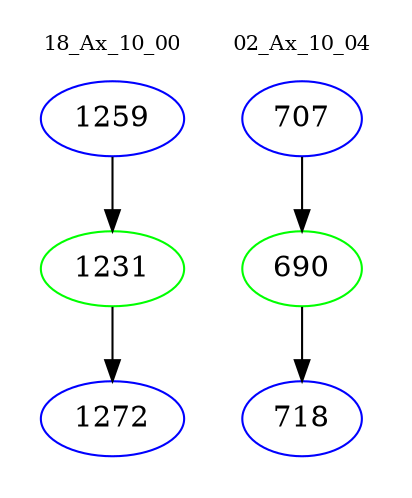 digraph{
subgraph cluster_0 {
color = white
label = "18_Ax_10_00";
fontsize=10;
T0_1259 [label="1259", color="blue"]
T0_1259 -> T0_1231 [color="black"]
T0_1231 [label="1231", color="green"]
T0_1231 -> T0_1272 [color="black"]
T0_1272 [label="1272", color="blue"]
}
subgraph cluster_1 {
color = white
label = "02_Ax_10_04";
fontsize=10;
T1_707 [label="707", color="blue"]
T1_707 -> T1_690 [color="black"]
T1_690 [label="690", color="green"]
T1_690 -> T1_718 [color="black"]
T1_718 [label="718", color="blue"]
}
}
